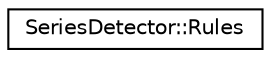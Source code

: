 digraph "Graphical Class Hierarchy"
{
 // LATEX_PDF_SIZE
  edge [fontname="Helvetica",fontsize="10",labelfontname="Helvetica",labelfontsize="10"];
  node [fontname="Helvetica",fontsize="10",shape=record];
  rankdir="LR";
  Node0 [label="SeriesDetector::Rules",height=0.2,width=0.4,color="black", fillcolor="white", style="filled",URL="$struct_series_detector_1_1_rules.html",tooltip=" "];
}
